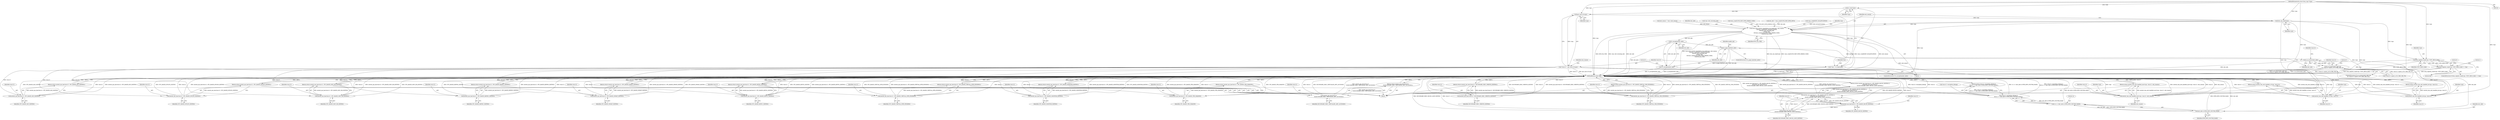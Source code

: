 digraph "0_linux_a642fc305053cc1c6e47e4f4df327895747ab485@pointer" {
"1000104" [label="(MethodParameterIn,struct kvm_vcpu *vcpu)"];
"1000114" [label="(Call,to_vmx(vcpu))"];
"1000112" [label="(Call,*vmx = to_vmx(vcpu))"];
"1000119" [label="(Call,get_vmcs12(vcpu))"];
"1000117" [label="(Call,*vmcs12 = get_vmcs12(vcpu))"];
"1000208" [label="(Call,nested_cpu_has(vmcs12, CPU_BASED_VIRTUAL_INTR_PENDING))"];
"1000207" [label="(Return,return nested_cpu_has(vmcs12, CPU_BASED_VIRTUAL_INTR_PENDING);)"];
"1000213" [label="(Call,nested_cpu_has(vmcs12, CPU_BASED_VIRTUAL_NMI_PENDING))"];
"1000212" [label="(Return,return nested_cpu_has(vmcs12, CPU_BASED_VIRTUAL_NMI_PENDING);)"];
"1000232" [label="(Call,nested_cpu_has(vmcs12, CPU_BASED_HLT_EXITING))"];
"1000231" [label="(Return,return nested_cpu_has(vmcs12, CPU_BASED_HLT_EXITING);)"];
"1000240" [label="(Call,nested_cpu_has(vmcs12, CPU_BASED_INVLPG_EXITING))"];
"1000239" [label="(Return,return nested_cpu_has(vmcs12, CPU_BASED_INVLPG_EXITING);)"];
"1000245" [label="(Call,nested_cpu_has(vmcs12, CPU_BASED_RDPMC_EXITING))"];
"1000244" [label="(Return,return nested_cpu_has(vmcs12, CPU_BASED_RDPMC_EXITING);)"];
"1000250" [label="(Call,nested_cpu_has(vmcs12, CPU_BASED_RDTSC_EXITING))"];
"1000249" [label="(Return,return nested_cpu_has(vmcs12, CPU_BASED_RDTSC_EXITING);)"];
"1000269" [label="(Call,nested_vmx_exit_handled_cr(vcpu, vmcs12))"];
"1000268" [label="(Return,return nested_vmx_exit_handled_cr(vcpu, vmcs12);)"];
"1000274" [label="(Call,nested_cpu_has(vmcs12, CPU_BASED_MOV_DR_EXITING))"];
"1000273" [label="(Return,return nested_cpu_has(vmcs12, CPU_BASED_MOV_DR_EXITING);)"];
"1000279" [label="(Call,nested_vmx_exit_handled_io(vcpu, vmcs12))"];
"1000278" [label="(Return,return nested_vmx_exit_handled_io(vcpu, vmcs12);)"];
"1000285" [label="(Call,nested_vmx_exit_handled_msr(vcpu, vmcs12, exit_reason))"];
"1000284" [label="(Return,return nested_vmx_exit_handled_msr(vcpu, vmcs12, exit_reason);)"];
"1000294" [label="(Call,nested_cpu_has(vmcs12, CPU_BASED_MWAIT_EXITING))"];
"1000293" [label="(Return,return nested_cpu_has(vmcs12, CPU_BASED_MWAIT_EXITING);)"];
"1000299" [label="(Call,nested_cpu_has(vmcs12, CPU_BASED_MONITOR_EXITING))"];
"1000298" [label="(Return,return nested_cpu_has(vmcs12, CPU_BASED_MONITOR_EXITING);)"];
"1000305" [label="(Call,nested_cpu_has(vmcs12, CPU_BASED_PAUSE_EXITING))"];
"1000304" [label="(Call,nested_cpu_has(vmcs12, CPU_BASED_PAUSE_EXITING) ||\n\t\t\tnested_cpu_has2(vmcs12,\n\t\t\t\tSECONDARY_EXEC_PAUSE_LOOP_EXITING))"];
"1000303" [label="(Return,return nested_cpu_has(vmcs12, CPU_BASED_PAUSE_EXITING) ||\n\t\t\tnested_cpu_has2(vmcs12,\n\t\t\t\tSECONDARY_EXEC_PAUSE_LOOP_EXITING);)"];
"1000308" [label="(Call,nested_cpu_has2(vmcs12,\n\t\t\t\tSECONDARY_EXEC_PAUSE_LOOP_EXITING))"];
"1000316" [label="(Call,nested_cpu_has(vmcs12, CPU_BASED_TPR_SHADOW))"];
"1000315" [label="(Return,return nested_cpu_has(vmcs12, CPU_BASED_TPR_SHADOW);)"];
"1000321" [label="(Call,nested_cpu_has2(vmcs12,\n\t\t\tSECONDARY_EXEC_VIRTUALIZE_APIC_ACCESSES))"];
"1000320" [label="(Return,return nested_cpu_has2(vmcs12,\n\t\t\tSECONDARY_EXEC_VIRTUALIZE_APIC_ACCESSES);)"];
"1000332" [label="(Call,nested_cpu_has2(vmcs12, SECONDARY_EXEC_WBINVD_EXITING))"];
"1000331" [label="(Return,return nested_cpu_has2(vmcs12, SECONDARY_EXEC_WBINVD_EXITING);)"];
"1000128" [label="(Call,kvm_rip_read(vcpu))"];
"1000127" [label="(Call,trace_kvm_nested_vmexit(kvm_rip_read(vcpu), exit_reason,\n\t\t\t\tvmcs_readl(EXIT_QUALIFICATION),\n\t\t\t\tvmx->idt_vectoring_info,\n\t\t\t\tintr_info,\n\t\t\t\tvmcs_read32(VM_EXIT_INTR_ERROR_CODE),\n\t\t\t\tKVM_ISA_VMX))"];
"1000167" [label="(Call,is_exception(intr_info))"];
"1000166" [label="(Call,!is_exception(intr_info))"];
"1000173" [label="(Call,is_page_fault(intr_info))"];
"1000180" [label="(Call,is_no_device(intr_info))"];
"1000179" [label="(Call,is_no_device(intr_info) &&\n\t\t\t !(vmcs12->guest_cr0 & X86_CR0_TS))"];
"1000197" [label="(Call,intr_info & INTR_INFO_VECTOR_MASK)"];
"1000195" [label="(Call,1u << (intr_info & INTR_INFO_VECTOR_MASK))"];
"1000191" [label="(Call,vmcs12->exception_bitmap &\n\t\t\t\t(1u << (intr_info & INTR_INFO_VECTOR_MASK)))"];
"1000190" [label="(Return,return vmcs12->exception_bitmap &\n\t\t\t\t(1u << (intr_info & INTR_INFO_VECTOR_MASK));)"];
"1000222" [label="(Call,kvm_register_read(vcpu, VCPU_REGS_RAX))"];
"1000221" [label="(Call,kvm_register_read(vcpu, VCPU_REGS_RAX) == 0xa)"];
"1000241" [label="(Identifier,vmcs12)"];
"1000112" [label="(Call,*vmx = to_vmx(vcpu))"];
"1000231" [label="(Return,return nested_cpu_has(vmcs12, CPU_BASED_HLT_EXITING);)"];
"1000269" [label="(Call,nested_vmx_exit_handled_cr(vcpu, vmcs12))"];
"1000229" [label="(Literal,1)"];
"1000114" [label="(Call,to_vmx(vcpu))"];
"1000321" [label="(Call,nested_cpu_has2(vmcs12,\n\t\t\tSECONDARY_EXEC_VIRTUALIZE_APIC_ACCESSES))"];
"1000170" [label="(Literal,0)"];
"1000222" [label="(Call,kvm_register_read(vcpu, VCPU_REGS_RAX))"];
"1000332" [label="(Call,nested_cpu_has2(vmcs12, SECONDARY_EXEC_WBINVD_EXITING))"];
"1000284" [label="(Return,return nested_vmx_exit_handled_msr(vcpu, vmcs12, exit_reason);)"];
"1000322" [label="(Identifier,vmcs12)"];
"1000118" [label="(Identifier,vmcs12)"];
"1000163" [label="(Block,)"];
"1000207" [label="(Return,return nested_cpu_has(vmcs12, CPU_BASED_VIRTUAL_INTR_PENDING);)"];
"1000249" [label="(Return,return nested_cpu_has(vmcs12, CPU_BASED_RDTSC_EXITING);)"];
"1000225" [label="(Literal,0xa)"];
"1000133" [label="(Call,vmx->idt_vectoring_info)"];
"1000210" [label="(Identifier,CPU_BASED_VIRTUAL_INTR_PENDING)"];
"1000331" [label="(Return,return nested_cpu_has2(vmcs12, SECONDARY_EXEC_WBINVD_EXITING);)"];
"1000278" [label="(Return,return nested_vmx_exit_handled_io(vcpu, vmcs12);)"];
"1000178" [label="(ControlStructure,if (is_no_device(intr_info) &&\n\t\t\t !(vmcs12->guest_cr0 & X86_CR0_TS)))"];
"1000199" [label="(Identifier,INTR_INFO_VECTOR_MASK)"];
"1000246" [label="(Identifier,vmcs12)"];
"1000212" [label="(Return,return nested_cpu_has(vmcs12, CPU_BASED_VIRTUAL_NMI_PENDING);)"];
"1000129" [label="(Identifier,vcpu)"];
"1000137" [label="(Call,vmcs_read32(VM_EXIT_INTR_ERROR_CODE))"];
"1000123" [label="(Identifier,exit_reason)"];
"1000305" [label="(Call,nested_cpu_has(vmcs12, CPU_BASED_PAUSE_EXITING))"];
"1000309" [label="(Identifier,vmcs12)"];
"1000234" [label="(Identifier,CPU_BASED_HLT_EXITING)"];
"1000127" [label="(Call,trace_kvm_nested_vmexit(kvm_rip_read(vcpu), exit_reason,\n\t\t\t\tvmcs_readl(EXIT_QUALIFICATION),\n\t\t\t\tvmx->idt_vectoring_info,\n\t\t\t\tintr_info,\n\t\t\t\tvmcs_read32(VM_EXIT_INTR_ERROR_CODE),\n\t\t\t\tKVM_ISA_VMX))"];
"1000317" [label="(Identifier,vmcs12)"];
"1000333" [label="(Identifier,vmcs12)"];
"1000120" [label="(Identifier,vcpu)"];
"1000271" [label="(Identifier,vmcs12)"];
"1000316" [label="(Call,nested_cpu_has(vmcs12, CPU_BASED_TPR_SHADOW))"];
"1000275" [label="(Identifier,vmcs12)"];
"1000242" [label="(Identifier,CPU_BASED_INVLPG_EXITING)"];
"1000323" [label="(Identifier,SECONDARY_EXEC_VIRTUALIZE_APIC_ACCESSES)"];
"1000176" [label="(Identifier,enable_ept)"];
"1000280" [label="(Identifier,vcpu)"];
"1000310" [label="(Identifier,SECONDARY_EXEC_PAUSE_LOOP_EXITING)"];
"1000195" [label="(Call,1u << (intr_info & INTR_INFO_VECTOR_MASK))"];
"1000245" [label="(Call,nested_cpu_has(vmcs12, CPU_BASED_RDPMC_EXITING))"];
"1000179" [label="(Call,is_no_device(intr_info) &&\n\t\t\t !(vmcs12->guest_cr0 & X86_CR0_TS))"];
"1000227" [label="(Literal,0)"];
"1000180" [label="(Call,is_no_device(intr_info))"];
"1000303" [label="(Return,return nested_cpu_has(vmcs12, CPU_BASED_PAUSE_EXITING) ||\n\t\t\tnested_cpu_has2(vmcs12,\n\t\t\t\tSECONDARY_EXEC_PAUSE_LOOP_EXITING);)"];
"1000173" [label="(Call,is_page_fault(intr_info))"];
"1000128" [label="(Call,kvm_rip_read(vcpu))"];
"1000107" [label="(Call,intr_info = vmcs_read32(VM_EXIT_INTR_INFO))"];
"1000287" [label="(Identifier,vmcs12)"];
"1000244" [label="(Return,return nested_cpu_has(vmcs12, CPU_BASED_RDPMC_EXITING);)"];
"1000131" [label="(Call,vmcs_readl(EXIT_QUALIFICATION))"];
"1000190" [label="(Return,return vmcs12->exception_bitmap &\n\t\t\t\t(1u << (intr_info & INTR_INFO_VECTOR_MASK));)"];
"1000334" [label="(Identifier,SECONDARY_EXEC_WBINVD_EXITING)"];
"1000304" [label="(Call,nested_cpu_has(vmcs12, CPU_BASED_PAUSE_EXITING) ||\n\t\t\tnested_cpu_has2(vmcs12,\n\t\t\t\tSECONDARY_EXEC_PAUSE_LOOP_EXITING))"];
"1000143" [label="(Identifier,vmx)"];
"1000308" [label="(Call,nested_cpu_has2(vmcs12,\n\t\t\t\tSECONDARY_EXEC_PAUSE_LOOP_EXITING))"];
"1000130" [label="(Identifier,exit_reason)"];
"1000285" [label="(Call,nested_vmx_exit_handled_msr(vcpu, vmcs12, exit_reason))"];
"1000247" [label="(Identifier,CPU_BASED_RDPMC_EXITING)"];
"1000117" [label="(Call,*vmcs12 = get_vmcs12(vcpu))"];
"1000250" [label="(Call,nested_cpu_has(vmcs12, CPU_BASED_RDTSC_EXITING))"];
"1000172" [label="(ControlStructure,if (is_page_fault(intr_info)))"];
"1000268" [label="(Return,return nested_vmx_exit_handled_cr(vcpu, vmcs12);)"];
"1000191" [label="(Call,vmcs12->exception_bitmap &\n\t\t\t\t(1u << (intr_info & INTR_INFO_VECTOR_MASK)))"];
"1000301" [label="(Identifier,CPU_BASED_MONITOR_EXITING)"];
"1000273" [label="(Return,return nested_cpu_has(vmcs12, CPU_BASED_MOV_DR_EXITING);)"];
"1000288" [label="(Identifier,exit_reason)"];
"1000139" [label="(Identifier,KVM_ISA_VMX)"];
"1000122" [label="(Call,exit_reason = vmx->exit_reason)"];
"1000232" [label="(Call,nested_cpu_has(vmcs12, CPU_BASED_HLT_EXITING))"];
"1000251" [label="(Identifier,vmcs12)"];
"1000174" [label="(Identifier,intr_info)"];
"1000307" [label="(Identifier,CPU_BASED_PAUSE_EXITING)"];
"1000318" [label="(Identifier,CPU_BASED_TPR_SHADOW)"];
"1000270" [label="(Identifier,vcpu)"];
"1000233" [label="(Identifier,vmcs12)"];
"1000192" [label="(Call,vmcs12->exception_bitmap)"];
"1000213" [label="(Call,nested_cpu_has(vmcs12, CPU_BASED_VIRTUAL_NMI_PENDING))"];
"1000198" [label="(Identifier,intr_info)"];
"1000208" [label="(Call,nested_cpu_has(vmcs12, CPU_BASED_VIRTUAL_INTR_PENDING))"];
"1000315" [label="(Return,return nested_cpu_has(vmcs12, CPU_BASED_TPR_SHADOW);)"];
"1000193" [label="(Identifier,vmcs12)"];
"1000306" [label="(Identifier,vmcs12)"];
"1000215" [label="(Identifier,CPU_BASED_VIRTUAL_NMI_PENDING)"];
"1000167" [label="(Call,is_exception(intr_info))"];
"1000295" [label="(Identifier,vmcs12)"];
"1000185" [label="(Identifier,vmcs12)"];
"1000341" [label="(MethodReturn,static bool)"];
"1000220" [label="(ControlStructure,if (kvm_register_read(vcpu, VCPU_REGS_RAX) == 0xa))"];
"1000189" [label="(Literal,0)"];
"1000168" [label="(Identifier,intr_info)"];
"1000182" [label="(Call,!(vmcs12->guest_cr0 & X86_CR0_TS))"];
"1000298" [label="(Return,return nested_cpu_has(vmcs12, CPU_BASED_MONITOR_EXITING);)"];
"1000300" [label="(Identifier,vmcs12)"];
"1000165" [label="(ControlStructure,if (!is_exception(intr_info)))"];
"1000197" [label="(Call,intr_info & INTR_INFO_VECTOR_MASK)"];
"1000281" [label="(Identifier,vmcs12)"];
"1000276" [label="(Identifier,CPU_BASED_MOV_DR_EXITING)"];
"1000299" [label="(Call,nested_cpu_has(vmcs12, CPU_BASED_MONITOR_EXITING))"];
"1000223" [label="(Identifier,vcpu)"];
"1000113" [label="(Identifier,vmx)"];
"1000296" [label="(Identifier,CPU_BASED_MWAIT_EXITING)"];
"1000274" [label="(Call,nested_cpu_has(vmcs12, CPU_BASED_MOV_DR_EXITING))"];
"1000214" [label="(Identifier,vmcs12)"];
"1000166" [label="(Call,!is_exception(intr_info))"];
"1000293" [label="(Return,return nested_cpu_has(vmcs12, CPU_BASED_MWAIT_EXITING);)"];
"1000286" [label="(Identifier,vcpu)"];
"1000252" [label="(Identifier,CPU_BASED_RDTSC_EXITING)"];
"1000279" [label="(Call,nested_vmx_exit_handled_io(vcpu, vmcs12))"];
"1000224" [label="(Identifier,VCPU_REGS_RAX)"];
"1000221" [label="(Call,kvm_register_read(vcpu, VCPU_REGS_RAX) == 0xa)"];
"1000294" [label="(Call,nested_cpu_has(vmcs12, CPU_BASED_MWAIT_EXITING))"];
"1000209" [label="(Identifier,vmcs12)"];
"1000181" [label="(Identifier,intr_info)"];
"1000136" [label="(Identifier,intr_info)"];
"1000115" [label="(Identifier,vcpu)"];
"1000240" [label="(Call,nested_cpu_has(vmcs12, CPU_BASED_INVLPG_EXITING))"];
"1000105" [label="(Block,)"];
"1000104" [label="(MethodParameterIn,struct kvm_vcpu *vcpu)"];
"1000196" [label="(Literal,1u)"];
"1000320" [label="(Return,return nested_cpu_has2(vmcs12,\n\t\t\tSECONDARY_EXEC_VIRTUALIZE_APIC_ACCESSES);)"];
"1000119" [label="(Call,get_vmcs12(vcpu))"];
"1000239" [label="(Return,return nested_cpu_has(vmcs12, CPU_BASED_INVLPG_EXITING);)"];
"1000104" -> "1000103"  [label="AST: "];
"1000104" -> "1000341"  [label="DDG: vcpu"];
"1000104" -> "1000114"  [label="DDG: vcpu"];
"1000104" -> "1000119"  [label="DDG: vcpu"];
"1000104" -> "1000128"  [label="DDG: vcpu"];
"1000104" -> "1000222"  [label="DDG: vcpu"];
"1000104" -> "1000269"  [label="DDG: vcpu"];
"1000104" -> "1000279"  [label="DDG: vcpu"];
"1000104" -> "1000285"  [label="DDG: vcpu"];
"1000114" -> "1000112"  [label="AST: "];
"1000114" -> "1000115"  [label="CFG: "];
"1000115" -> "1000114"  [label="AST: "];
"1000112" -> "1000114"  [label="CFG: "];
"1000114" -> "1000112"  [label="DDG: vcpu"];
"1000114" -> "1000119"  [label="DDG: vcpu"];
"1000112" -> "1000105"  [label="AST: "];
"1000113" -> "1000112"  [label="AST: "];
"1000118" -> "1000112"  [label="CFG: "];
"1000112" -> "1000341"  [label="DDG: to_vmx(vcpu)"];
"1000112" -> "1000341"  [label="DDG: vmx"];
"1000119" -> "1000117"  [label="AST: "];
"1000119" -> "1000120"  [label="CFG: "];
"1000120" -> "1000119"  [label="AST: "];
"1000117" -> "1000119"  [label="CFG: "];
"1000119" -> "1000117"  [label="DDG: vcpu"];
"1000119" -> "1000128"  [label="DDG: vcpu"];
"1000117" -> "1000105"  [label="AST: "];
"1000118" -> "1000117"  [label="AST: "];
"1000123" -> "1000117"  [label="CFG: "];
"1000117" -> "1000341"  [label="DDG: vmcs12"];
"1000117" -> "1000341"  [label="DDG: get_vmcs12(vcpu)"];
"1000117" -> "1000208"  [label="DDG: vmcs12"];
"1000117" -> "1000213"  [label="DDG: vmcs12"];
"1000117" -> "1000232"  [label="DDG: vmcs12"];
"1000117" -> "1000240"  [label="DDG: vmcs12"];
"1000117" -> "1000245"  [label="DDG: vmcs12"];
"1000117" -> "1000250"  [label="DDG: vmcs12"];
"1000117" -> "1000269"  [label="DDG: vmcs12"];
"1000117" -> "1000274"  [label="DDG: vmcs12"];
"1000117" -> "1000279"  [label="DDG: vmcs12"];
"1000117" -> "1000285"  [label="DDG: vmcs12"];
"1000117" -> "1000294"  [label="DDG: vmcs12"];
"1000117" -> "1000299"  [label="DDG: vmcs12"];
"1000117" -> "1000305"  [label="DDG: vmcs12"];
"1000117" -> "1000316"  [label="DDG: vmcs12"];
"1000117" -> "1000321"  [label="DDG: vmcs12"];
"1000117" -> "1000332"  [label="DDG: vmcs12"];
"1000208" -> "1000207"  [label="AST: "];
"1000208" -> "1000210"  [label="CFG: "];
"1000209" -> "1000208"  [label="AST: "];
"1000210" -> "1000208"  [label="AST: "];
"1000207" -> "1000208"  [label="CFG: "];
"1000208" -> "1000341"  [label="DDG: vmcs12"];
"1000208" -> "1000341"  [label="DDG: CPU_BASED_VIRTUAL_INTR_PENDING"];
"1000208" -> "1000341"  [label="DDG: nested_cpu_has(vmcs12, CPU_BASED_VIRTUAL_INTR_PENDING)"];
"1000208" -> "1000207"  [label="DDG: nested_cpu_has(vmcs12, CPU_BASED_VIRTUAL_INTR_PENDING)"];
"1000207" -> "1000163"  [label="AST: "];
"1000341" -> "1000207"  [label="CFG: "];
"1000207" -> "1000341"  [label="DDG: <RET>"];
"1000213" -> "1000212"  [label="AST: "];
"1000213" -> "1000215"  [label="CFG: "];
"1000214" -> "1000213"  [label="AST: "];
"1000215" -> "1000213"  [label="AST: "];
"1000212" -> "1000213"  [label="CFG: "];
"1000213" -> "1000341"  [label="DDG: vmcs12"];
"1000213" -> "1000341"  [label="DDG: nested_cpu_has(vmcs12, CPU_BASED_VIRTUAL_NMI_PENDING)"];
"1000213" -> "1000341"  [label="DDG: CPU_BASED_VIRTUAL_NMI_PENDING"];
"1000213" -> "1000212"  [label="DDG: nested_cpu_has(vmcs12, CPU_BASED_VIRTUAL_NMI_PENDING)"];
"1000212" -> "1000163"  [label="AST: "];
"1000341" -> "1000212"  [label="CFG: "];
"1000212" -> "1000341"  [label="DDG: <RET>"];
"1000232" -> "1000231"  [label="AST: "];
"1000232" -> "1000234"  [label="CFG: "];
"1000233" -> "1000232"  [label="AST: "];
"1000234" -> "1000232"  [label="AST: "];
"1000231" -> "1000232"  [label="CFG: "];
"1000232" -> "1000341"  [label="DDG: vmcs12"];
"1000232" -> "1000341"  [label="DDG: nested_cpu_has(vmcs12, CPU_BASED_HLT_EXITING)"];
"1000232" -> "1000341"  [label="DDG: CPU_BASED_HLT_EXITING"];
"1000232" -> "1000231"  [label="DDG: nested_cpu_has(vmcs12, CPU_BASED_HLT_EXITING)"];
"1000231" -> "1000163"  [label="AST: "];
"1000341" -> "1000231"  [label="CFG: "];
"1000231" -> "1000341"  [label="DDG: <RET>"];
"1000240" -> "1000239"  [label="AST: "];
"1000240" -> "1000242"  [label="CFG: "];
"1000241" -> "1000240"  [label="AST: "];
"1000242" -> "1000240"  [label="AST: "];
"1000239" -> "1000240"  [label="CFG: "];
"1000240" -> "1000341"  [label="DDG: nested_cpu_has(vmcs12, CPU_BASED_INVLPG_EXITING)"];
"1000240" -> "1000341"  [label="DDG: CPU_BASED_INVLPG_EXITING"];
"1000240" -> "1000341"  [label="DDG: vmcs12"];
"1000240" -> "1000239"  [label="DDG: nested_cpu_has(vmcs12, CPU_BASED_INVLPG_EXITING)"];
"1000239" -> "1000163"  [label="AST: "];
"1000341" -> "1000239"  [label="CFG: "];
"1000239" -> "1000341"  [label="DDG: <RET>"];
"1000245" -> "1000244"  [label="AST: "];
"1000245" -> "1000247"  [label="CFG: "];
"1000246" -> "1000245"  [label="AST: "];
"1000247" -> "1000245"  [label="AST: "];
"1000244" -> "1000245"  [label="CFG: "];
"1000245" -> "1000341"  [label="DDG: nested_cpu_has(vmcs12, CPU_BASED_RDPMC_EXITING)"];
"1000245" -> "1000341"  [label="DDG: vmcs12"];
"1000245" -> "1000341"  [label="DDG: CPU_BASED_RDPMC_EXITING"];
"1000245" -> "1000244"  [label="DDG: nested_cpu_has(vmcs12, CPU_BASED_RDPMC_EXITING)"];
"1000244" -> "1000163"  [label="AST: "];
"1000341" -> "1000244"  [label="CFG: "];
"1000244" -> "1000341"  [label="DDG: <RET>"];
"1000250" -> "1000249"  [label="AST: "];
"1000250" -> "1000252"  [label="CFG: "];
"1000251" -> "1000250"  [label="AST: "];
"1000252" -> "1000250"  [label="AST: "];
"1000249" -> "1000250"  [label="CFG: "];
"1000250" -> "1000341"  [label="DDG: vmcs12"];
"1000250" -> "1000341"  [label="DDG: CPU_BASED_RDTSC_EXITING"];
"1000250" -> "1000341"  [label="DDG: nested_cpu_has(vmcs12, CPU_BASED_RDTSC_EXITING)"];
"1000250" -> "1000249"  [label="DDG: nested_cpu_has(vmcs12, CPU_BASED_RDTSC_EXITING)"];
"1000249" -> "1000163"  [label="AST: "];
"1000341" -> "1000249"  [label="CFG: "];
"1000249" -> "1000341"  [label="DDG: <RET>"];
"1000269" -> "1000268"  [label="AST: "];
"1000269" -> "1000271"  [label="CFG: "];
"1000270" -> "1000269"  [label="AST: "];
"1000271" -> "1000269"  [label="AST: "];
"1000268" -> "1000269"  [label="CFG: "];
"1000269" -> "1000341"  [label="DDG: nested_vmx_exit_handled_cr(vcpu, vmcs12)"];
"1000269" -> "1000341"  [label="DDG: vcpu"];
"1000269" -> "1000341"  [label="DDG: vmcs12"];
"1000269" -> "1000268"  [label="DDG: nested_vmx_exit_handled_cr(vcpu, vmcs12)"];
"1000128" -> "1000269"  [label="DDG: vcpu"];
"1000268" -> "1000163"  [label="AST: "];
"1000341" -> "1000268"  [label="CFG: "];
"1000268" -> "1000341"  [label="DDG: <RET>"];
"1000274" -> "1000273"  [label="AST: "];
"1000274" -> "1000276"  [label="CFG: "];
"1000275" -> "1000274"  [label="AST: "];
"1000276" -> "1000274"  [label="AST: "];
"1000273" -> "1000274"  [label="CFG: "];
"1000274" -> "1000341"  [label="DDG: vmcs12"];
"1000274" -> "1000341"  [label="DDG: nested_cpu_has(vmcs12, CPU_BASED_MOV_DR_EXITING)"];
"1000274" -> "1000341"  [label="DDG: CPU_BASED_MOV_DR_EXITING"];
"1000274" -> "1000273"  [label="DDG: nested_cpu_has(vmcs12, CPU_BASED_MOV_DR_EXITING)"];
"1000273" -> "1000163"  [label="AST: "];
"1000341" -> "1000273"  [label="CFG: "];
"1000273" -> "1000341"  [label="DDG: <RET>"];
"1000279" -> "1000278"  [label="AST: "];
"1000279" -> "1000281"  [label="CFG: "];
"1000280" -> "1000279"  [label="AST: "];
"1000281" -> "1000279"  [label="AST: "];
"1000278" -> "1000279"  [label="CFG: "];
"1000279" -> "1000341"  [label="DDG: vcpu"];
"1000279" -> "1000341"  [label="DDG: vmcs12"];
"1000279" -> "1000341"  [label="DDG: nested_vmx_exit_handled_io(vcpu, vmcs12)"];
"1000279" -> "1000278"  [label="DDG: nested_vmx_exit_handled_io(vcpu, vmcs12)"];
"1000128" -> "1000279"  [label="DDG: vcpu"];
"1000278" -> "1000163"  [label="AST: "];
"1000341" -> "1000278"  [label="CFG: "];
"1000278" -> "1000341"  [label="DDG: <RET>"];
"1000285" -> "1000284"  [label="AST: "];
"1000285" -> "1000288"  [label="CFG: "];
"1000286" -> "1000285"  [label="AST: "];
"1000287" -> "1000285"  [label="AST: "];
"1000288" -> "1000285"  [label="AST: "];
"1000284" -> "1000285"  [label="CFG: "];
"1000285" -> "1000341"  [label="DDG: vcpu"];
"1000285" -> "1000341"  [label="DDG: nested_vmx_exit_handled_msr(vcpu, vmcs12, exit_reason)"];
"1000285" -> "1000341"  [label="DDG: vmcs12"];
"1000285" -> "1000341"  [label="DDG: exit_reason"];
"1000285" -> "1000284"  [label="DDG: nested_vmx_exit_handled_msr(vcpu, vmcs12, exit_reason)"];
"1000128" -> "1000285"  [label="DDG: vcpu"];
"1000127" -> "1000285"  [label="DDG: exit_reason"];
"1000284" -> "1000163"  [label="AST: "];
"1000341" -> "1000284"  [label="CFG: "];
"1000284" -> "1000341"  [label="DDG: <RET>"];
"1000294" -> "1000293"  [label="AST: "];
"1000294" -> "1000296"  [label="CFG: "];
"1000295" -> "1000294"  [label="AST: "];
"1000296" -> "1000294"  [label="AST: "];
"1000293" -> "1000294"  [label="CFG: "];
"1000294" -> "1000341"  [label="DDG: nested_cpu_has(vmcs12, CPU_BASED_MWAIT_EXITING)"];
"1000294" -> "1000341"  [label="DDG: CPU_BASED_MWAIT_EXITING"];
"1000294" -> "1000341"  [label="DDG: vmcs12"];
"1000294" -> "1000293"  [label="DDG: nested_cpu_has(vmcs12, CPU_BASED_MWAIT_EXITING)"];
"1000293" -> "1000163"  [label="AST: "];
"1000341" -> "1000293"  [label="CFG: "];
"1000293" -> "1000341"  [label="DDG: <RET>"];
"1000299" -> "1000298"  [label="AST: "];
"1000299" -> "1000301"  [label="CFG: "];
"1000300" -> "1000299"  [label="AST: "];
"1000301" -> "1000299"  [label="AST: "];
"1000298" -> "1000299"  [label="CFG: "];
"1000299" -> "1000341"  [label="DDG: nested_cpu_has(vmcs12, CPU_BASED_MONITOR_EXITING)"];
"1000299" -> "1000341"  [label="DDG: CPU_BASED_MONITOR_EXITING"];
"1000299" -> "1000341"  [label="DDG: vmcs12"];
"1000299" -> "1000298"  [label="DDG: nested_cpu_has(vmcs12, CPU_BASED_MONITOR_EXITING)"];
"1000298" -> "1000163"  [label="AST: "];
"1000341" -> "1000298"  [label="CFG: "];
"1000298" -> "1000341"  [label="DDG: <RET>"];
"1000305" -> "1000304"  [label="AST: "];
"1000305" -> "1000307"  [label="CFG: "];
"1000306" -> "1000305"  [label="AST: "];
"1000307" -> "1000305"  [label="AST: "];
"1000309" -> "1000305"  [label="CFG: "];
"1000304" -> "1000305"  [label="CFG: "];
"1000305" -> "1000341"  [label="DDG: CPU_BASED_PAUSE_EXITING"];
"1000305" -> "1000341"  [label="DDG: vmcs12"];
"1000305" -> "1000304"  [label="DDG: vmcs12"];
"1000305" -> "1000304"  [label="DDG: CPU_BASED_PAUSE_EXITING"];
"1000305" -> "1000308"  [label="DDG: vmcs12"];
"1000304" -> "1000303"  [label="AST: "];
"1000304" -> "1000308"  [label="CFG: "];
"1000308" -> "1000304"  [label="AST: "];
"1000303" -> "1000304"  [label="CFG: "];
"1000304" -> "1000341"  [label="DDG: nested_cpu_has(vmcs12, CPU_BASED_PAUSE_EXITING) ||\n\t\t\tnested_cpu_has2(vmcs12,\n\t\t\t\tSECONDARY_EXEC_PAUSE_LOOP_EXITING)"];
"1000304" -> "1000341"  [label="DDG: nested_cpu_has(vmcs12, CPU_BASED_PAUSE_EXITING)"];
"1000304" -> "1000341"  [label="DDG: nested_cpu_has2(vmcs12,\n\t\t\t\tSECONDARY_EXEC_PAUSE_LOOP_EXITING)"];
"1000304" -> "1000303"  [label="DDG: nested_cpu_has(vmcs12, CPU_BASED_PAUSE_EXITING) ||\n\t\t\tnested_cpu_has2(vmcs12,\n\t\t\t\tSECONDARY_EXEC_PAUSE_LOOP_EXITING)"];
"1000308" -> "1000304"  [label="DDG: vmcs12"];
"1000308" -> "1000304"  [label="DDG: SECONDARY_EXEC_PAUSE_LOOP_EXITING"];
"1000303" -> "1000163"  [label="AST: "];
"1000341" -> "1000303"  [label="CFG: "];
"1000303" -> "1000341"  [label="DDG: <RET>"];
"1000308" -> "1000310"  [label="CFG: "];
"1000309" -> "1000308"  [label="AST: "];
"1000310" -> "1000308"  [label="AST: "];
"1000308" -> "1000341"  [label="DDG: SECONDARY_EXEC_PAUSE_LOOP_EXITING"];
"1000308" -> "1000341"  [label="DDG: vmcs12"];
"1000316" -> "1000315"  [label="AST: "];
"1000316" -> "1000318"  [label="CFG: "];
"1000317" -> "1000316"  [label="AST: "];
"1000318" -> "1000316"  [label="AST: "];
"1000315" -> "1000316"  [label="CFG: "];
"1000316" -> "1000341"  [label="DDG: CPU_BASED_TPR_SHADOW"];
"1000316" -> "1000341"  [label="DDG: nested_cpu_has(vmcs12, CPU_BASED_TPR_SHADOW)"];
"1000316" -> "1000341"  [label="DDG: vmcs12"];
"1000316" -> "1000315"  [label="DDG: nested_cpu_has(vmcs12, CPU_BASED_TPR_SHADOW)"];
"1000315" -> "1000163"  [label="AST: "];
"1000341" -> "1000315"  [label="CFG: "];
"1000315" -> "1000341"  [label="DDG: <RET>"];
"1000321" -> "1000320"  [label="AST: "];
"1000321" -> "1000323"  [label="CFG: "];
"1000322" -> "1000321"  [label="AST: "];
"1000323" -> "1000321"  [label="AST: "];
"1000320" -> "1000321"  [label="CFG: "];
"1000321" -> "1000341"  [label="DDG: vmcs12"];
"1000321" -> "1000341"  [label="DDG: SECONDARY_EXEC_VIRTUALIZE_APIC_ACCESSES"];
"1000321" -> "1000341"  [label="DDG: nested_cpu_has2(vmcs12,\n\t\t\tSECONDARY_EXEC_VIRTUALIZE_APIC_ACCESSES)"];
"1000321" -> "1000320"  [label="DDG: nested_cpu_has2(vmcs12,\n\t\t\tSECONDARY_EXEC_VIRTUALIZE_APIC_ACCESSES)"];
"1000320" -> "1000163"  [label="AST: "];
"1000341" -> "1000320"  [label="CFG: "];
"1000320" -> "1000341"  [label="DDG: <RET>"];
"1000332" -> "1000331"  [label="AST: "];
"1000332" -> "1000334"  [label="CFG: "];
"1000333" -> "1000332"  [label="AST: "];
"1000334" -> "1000332"  [label="AST: "];
"1000331" -> "1000332"  [label="CFG: "];
"1000332" -> "1000341"  [label="DDG: SECONDARY_EXEC_WBINVD_EXITING"];
"1000332" -> "1000341"  [label="DDG: vmcs12"];
"1000332" -> "1000341"  [label="DDG: nested_cpu_has2(vmcs12, SECONDARY_EXEC_WBINVD_EXITING)"];
"1000332" -> "1000331"  [label="DDG: nested_cpu_has2(vmcs12, SECONDARY_EXEC_WBINVD_EXITING)"];
"1000331" -> "1000163"  [label="AST: "];
"1000341" -> "1000331"  [label="CFG: "];
"1000331" -> "1000341"  [label="DDG: <RET>"];
"1000128" -> "1000127"  [label="AST: "];
"1000128" -> "1000129"  [label="CFG: "];
"1000129" -> "1000128"  [label="AST: "];
"1000130" -> "1000128"  [label="CFG: "];
"1000128" -> "1000341"  [label="DDG: vcpu"];
"1000128" -> "1000127"  [label="DDG: vcpu"];
"1000128" -> "1000222"  [label="DDG: vcpu"];
"1000127" -> "1000105"  [label="AST: "];
"1000127" -> "1000139"  [label="CFG: "];
"1000130" -> "1000127"  [label="AST: "];
"1000131" -> "1000127"  [label="AST: "];
"1000133" -> "1000127"  [label="AST: "];
"1000136" -> "1000127"  [label="AST: "];
"1000137" -> "1000127"  [label="AST: "];
"1000139" -> "1000127"  [label="AST: "];
"1000143" -> "1000127"  [label="CFG: "];
"1000127" -> "1000341"  [label="DDG: trace_kvm_nested_vmexit(kvm_rip_read(vcpu), exit_reason,\n\t\t\t\tvmcs_readl(EXIT_QUALIFICATION),\n\t\t\t\tvmx->idt_vectoring_info,\n\t\t\t\tintr_info,\n\t\t\t\tvmcs_read32(VM_EXIT_INTR_ERROR_CODE),\n\t\t\t\tKVM_ISA_VMX)"];
"1000127" -> "1000341"  [label="DDG: exit_reason"];
"1000127" -> "1000341"  [label="DDG: KVM_ISA_VMX"];
"1000127" -> "1000341"  [label="DDG: vmx->idt_vectoring_info"];
"1000127" -> "1000341"  [label="DDG: intr_info"];
"1000127" -> "1000341"  [label="DDG: kvm_rip_read(vcpu)"];
"1000127" -> "1000341"  [label="DDG: vmcs_read32(VM_EXIT_INTR_ERROR_CODE)"];
"1000127" -> "1000341"  [label="DDG: vmcs_readl(EXIT_QUALIFICATION)"];
"1000122" -> "1000127"  [label="DDG: exit_reason"];
"1000131" -> "1000127"  [label="DDG: EXIT_QUALIFICATION"];
"1000107" -> "1000127"  [label="DDG: intr_info"];
"1000137" -> "1000127"  [label="DDG: VM_EXIT_INTR_ERROR_CODE"];
"1000127" -> "1000167"  [label="DDG: intr_info"];
"1000167" -> "1000166"  [label="AST: "];
"1000167" -> "1000168"  [label="CFG: "];
"1000168" -> "1000167"  [label="AST: "];
"1000166" -> "1000167"  [label="CFG: "];
"1000167" -> "1000341"  [label="DDG: intr_info"];
"1000167" -> "1000166"  [label="DDG: intr_info"];
"1000167" -> "1000173"  [label="DDG: intr_info"];
"1000166" -> "1000165"  [label="AST: "];
"1000170" -> "1000166"  [label="CFG: "];
"1000174" -> "1000166"  [label="CFG: "];
"1000166" -> "1000341"  [label="DDG: !is_exception(intr_info)"];
"1000166" -> "1000341"  [label="DDG: is_exception(intr_info)"];
"1000173" -> "1000172"  [label="AST: "];
"1000173" -> "1000174"  [label="CFG: "];
"1000174" -> "1000173"  [label="AST: "];
"1000176" -> "1000173"  [label="CFG: "];
"1000181" -> "1000173"  [label="CFG: "];
"1000173" -> "1000341"  [label="DDG: is_page_fault(intr_info)"];
"1000173" -> "1000341"  [label="DDG: intr_info"];
"1000173" -> "1000180"  [label="DDG: intr_info"];
"1000180" -> "1000179"  [label="AST: "];
"1000180" -> "1000181"  [label="CFG: "];
"1000181" -> "1000180"  [label="AST: "];
"1000185" -> "1000180"  [label="CFG: "];
"1000179" -> "1000180"  [label="CFG: "];
"1000180" -> "1000341"  [label="DDG: intr_info"];
"1000180" -> "1000179"  [label="DDG: intr_info"];
"1000180" -> "1000197"  [label="DDG: intr_info"];
"1000179" -> "1000178"  [label="AST: "];
"1000179" -> "1000182"  [label="CFG: "];
"1000182" -> "1000179"  [label="AST: "];
"1000189" -> "1000179"  [label="CFG: "];
"1000193" -> "1000179"  [label="CFG: "];
"1000179" -> "1000341"  [label="DDG: !(vmcs12->guest_cr0 & X86_CR0_TS)"];
"1000179" -> "1000341"  [label="DDG: is_no_device(intr_info) &&\n\t\t\t !(vmcs12->guest_cr0 & X86_CR0_TS)"];
"1000179" -> "1000341"  [label="DDG: is_no_device(intr_info)"];
"1000182" -> "1000179"  [label="DDG: vmcs12->guest_cr0 & X86_CR0_TS"];
"1000197" -> "1000195"  [label="AST: "];
"1000197" -> "1000199"  [label="CFG: "];
"1000198" -> "1000197"  [label="AST: "];
"1000199" -> "1000197"  [label="AST: "];
"1000195" -> "1000197"  [label="CFG: "];
"1000197" -> "1000341"  [label="DDG: INTR_INFO_VECTOR_MASK"];
"1000197" -> "1000341"  [label="DDG: intr_info"];
"1000197" -> "1000195"  [label="DDG: intr_info"];
"1000197" -> "1000195"  [label="DDG: INTR_INFO_VECTOR_MASK"];
"1000195" -> "1000191"  [label="AST: "];
"1000196" -> "1000195"  [label="AST: "];
"1000191" -> "1000195"  [label="CFG: "];
"1000195" -> "1000341"  [label="DDG: intr_info & INTR_INFO_VECTOR_MASK"];
"1000195" -> "1000191"  [label="DDG: 1u"];
"1000195" -> "1000191"  [label="DDG: intr_info & INTR_INFO_VECTOR_MASK"];
"1000191" -> "1000190"  [label="AST: "];
"1000192" -> "1000191"  [label="AST: "];
"1000190" -> "1000191"  [label="CFG: "];
"1000191" -> "1000341"  [label="DDG: 1u << (intr_info & INTR_INFO_VECTOR_MASK)"];
"1000191" -> "1000341"  [label="DDG: vmcs12->exception_bitmap &\n\t\t\t\t(1u << (intr_info & INTR_INFO_VECTOR_MASK))"];
"1000191" -> "1000341"  [label="DDG: vmcs12->exception_bitmap"];
"1000191" -> "1000190"  [label="DDG: vmcs12->exception_bitmap &\n\t\t\t\t(1u << (intr_info & INTR_INFO_VECTOR_MASK))"];
"1000190" -> "1000163"  [label="AST: "];
"1000341" -> "1000190"  [label="CFG: "];
"1000190" -> "1000341"  [label="DDG: <RET>"];
"1000222" -> "1000221"  [label="AST: "];
"1000222" -> "1000224"  [label="CFG: "];
"1000223" -> "1000222"  [label="AST: "];
"1000224" -> "1000222"  [label="AST: "];
"1000225" -> "1000222"  [label="CFG: "];
"1000222" -> "1000341"  [label="DDG: vcpu"];
"1000222" -> "1000341"  [label="DDG: VCPU_REGS_RAX"];
"1000222" -> "1000221"  [label="DDG: vcpu"];
"1000222" -> "1000221"  [label="DDG: VCPU_REGS_RAX"];
"1000221" -> "1000220"  [label="AST: "];
"1000221" -> "1000225"  [label="CFG: "];
"1000225" -> "1000221"  [label="AST: "];
"1000227" -> "1000221"  [label="CFG: "];
"1000229" -> "1000221"  [label="CFG: "];
"1000221" -> "1000341"  [label="DDG: kvm_register_read(vcpu, VCPU_REGS_RAX) == 0xa"];
"1000221" -> "1000341"  [label="DDG: kvm_register_read(vcpu, VCPU_REGS_RAX)"];
}
